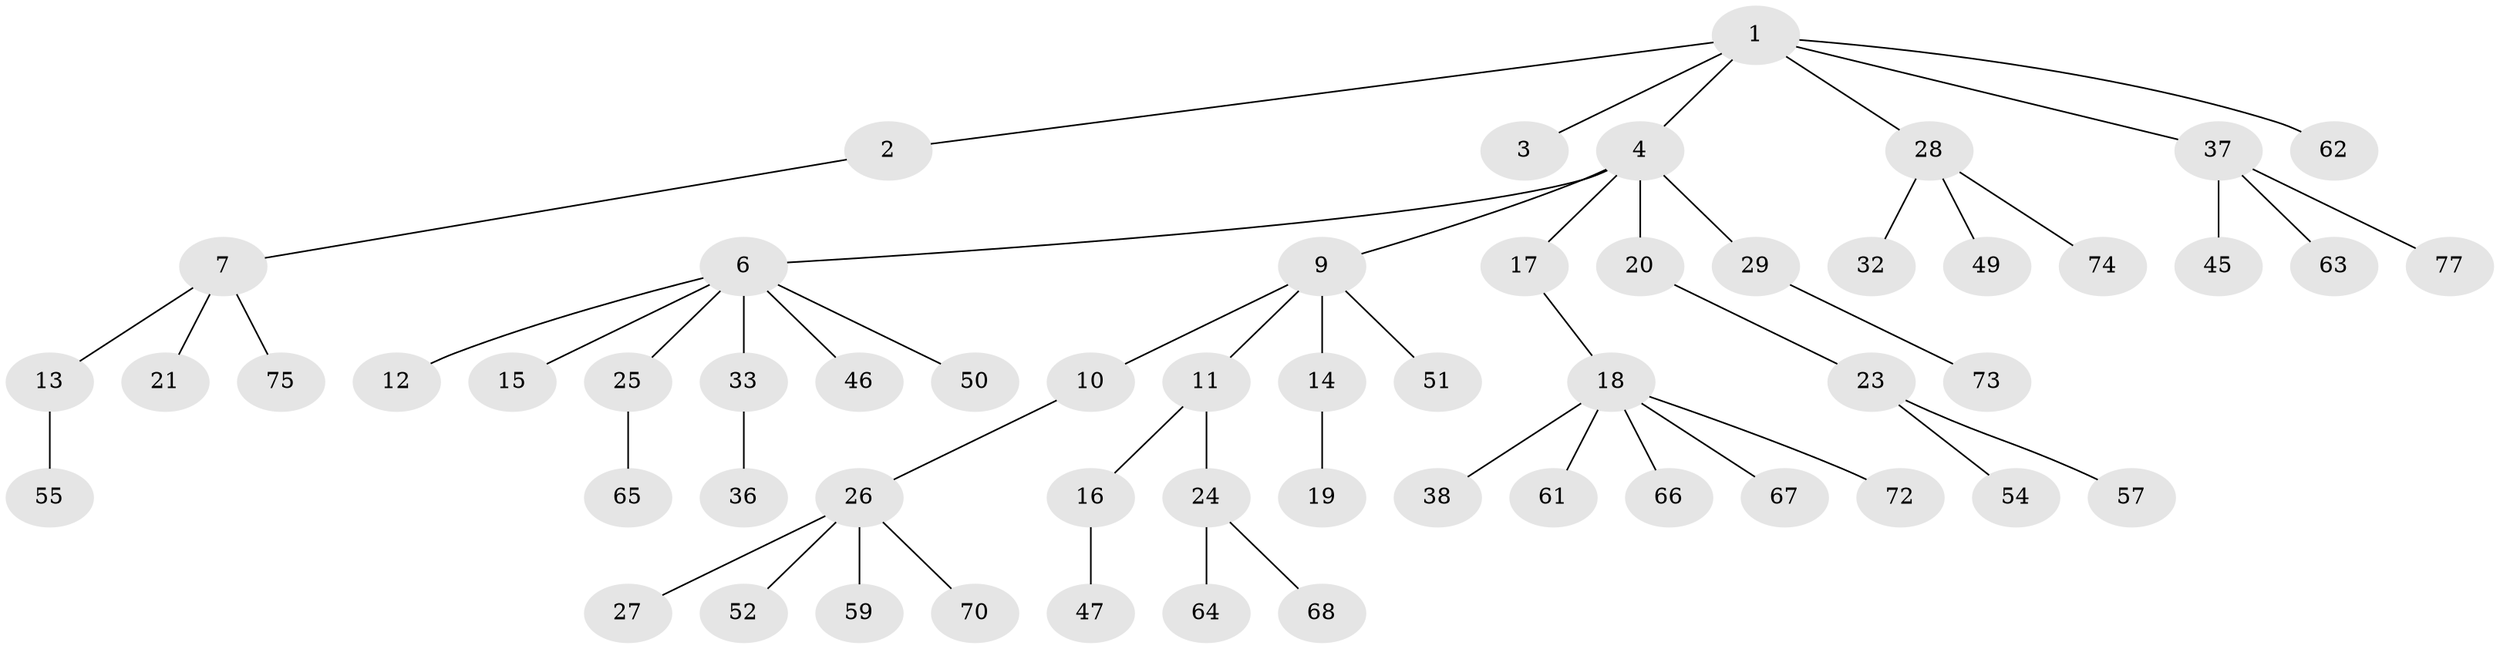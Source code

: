 // Generated by graph-tools (version 1.1) at 2025/52/02/27/25 19:52:11]
// undirected, 56 vertices, 55 edges
graph export_dot {
graph [start="1"]
  node [color=gray90,style=filled];
  1 [super="+5"];
  2;
  3 [super="+60"];
  4 [super="+8"];
  6 [super="+22"];
  7 [super="+48"];
  9 [super="+34"];
  10 [super="+71"];
  11;
  12 [super="+30"];
  13 [super="+31"];
  14;
  15;
  16 [super="+43"];
  17;
  18 [super="+39"];
  19;
  20;
  21;
  23;
  24 [super="+42"];
  25;
  26 [super="+40"];
  27;
  28 [super="+35"];
  29;
  32;
  33;
  36 [super="+41"];
  37;
  38 [super="+44"];
  45;
  46 [super="+56"];
  47;
  49;
  50 [super="+53"];
  51 [super="+69"];
  52 [super="+58"];
  54 [super="+79"];
  55;
  57 [super="+76"];
  59;
  61 [super="+78"];
  62;
  63;
  64;
  65;
  66;
  67;
  68;
  70;
  72;
  73 [super="+81"];
  74;
  75;
  77 [super="+80"];
  1 -- 2;
  1 -- 3;
  1 -- 4;
  1 -- 28;
  1 -- 37;
  1 -- 62;
  2 -- 7;
  4 -- 6;
  4 -- 9;
  4 -- 17;
  4 -- 20;
  4 -- 29;
  6 -- 12;
  6 -- 15;
  6 -- 33;
  6 -- 50;
  6 -- 46;
  6 -- 25;
  7 -- 13;
  7 -- 21;
  7 -- 75;
  9 -- 10;
  9 -- 11;
  9 -- 14;
  9 -- 51;
  10 -- 26;
  11 -- 16;
  11 -- 24;
  13 -- 55;
  14 -- 19;
  16 -- 47;
  17 -- 18;
  18 -- 38;
  18 -- 66;
  18 -- 67;
  18 -- 72;
  18 -- 61;
  20 -- 23;
  23 -- 54;
  23 -- 57;
  24 -- 64;
  24 -- 68;
  25 -- 65;
  26 -- 27;
  26 -- 70;
  26 -- 59;
  26 -- 52;
  28 -- 32;
  28 -- 49;
  28 -- 74;
  29 -- 73;
  33 -- 36;
  37 -- 45;
  37 -- 63;
  37 -- 77;
}
